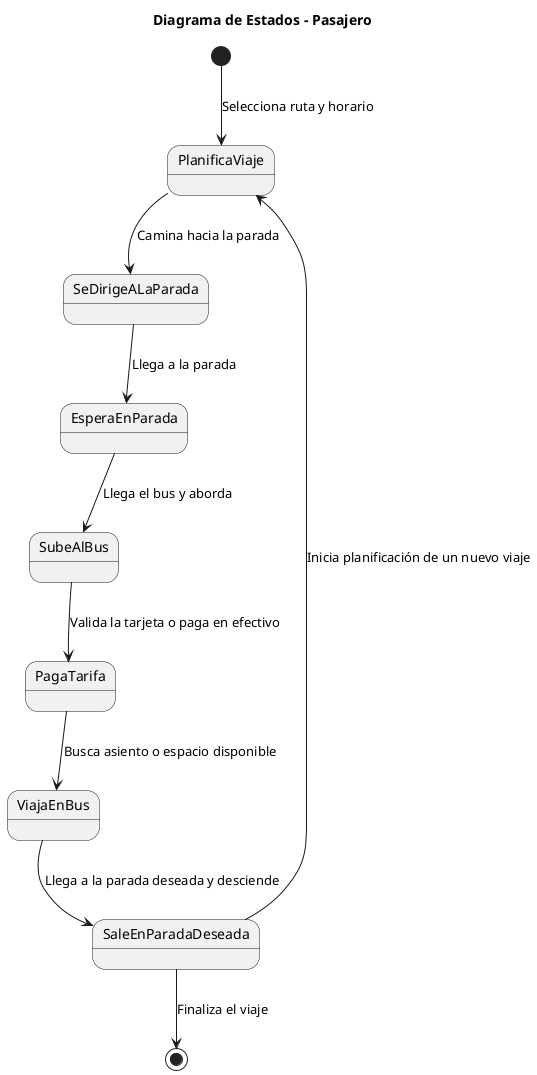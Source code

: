 @startuml
title Diagrama de Estados - Pasajero

[*] --> PlanificaViaje : Selecciona ruta y horario
PlanificaViaje --> SeDirigeALaParada : Camina hacia la parada
SeDirigeALaParada --> EsperaEnParada : Llega a la parada
EsperaEnParada --> SubeAlBus : Llega el bus y aborda

SubeAlBus --> PagaTarifa : Valida la tarjeta o paga en efectivo
PagaTarifa --> ViajaEnBus : Busca asiento o espacio disponible
ViajaEnBus --> SaleEnParadaDeseada : Llega a la parada deseada y desciende

SaleEnParadaDeseada --> [*] : Finaliza el viaje
SaleEnParadaDeseada --> PlanificaViaje : Inicia planificación de un nuevo viaje

@enduml

